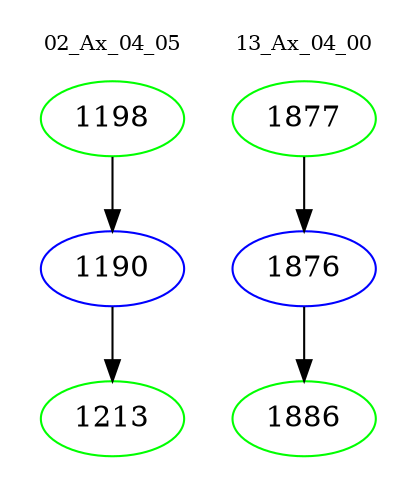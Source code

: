 digraph{
subgraph cluster_0 {
color = white
label = "02_Ax_04_05";
fontsize=10;
T0_1198 [label="1198", color="green"]
T0_1198 -> T0_1190 [color="black"]
T0_1190 [label="1190", color="blue"]
T0_1190 -> T0_1213 [color="black"]
T0_1213 [label="1213", color="green"]
}
subgraph cluster_1 {
color = white
label = "13_Ax_04_00";
fontsize=10;
T1_1877 [label="1877", color="green"]
T1_1877 -> T1_1876 [color="black"]
T1_1876 [label="1876", color="blue"]
T1_1876 -> T1_1886 [color="black"]
T1_1886 [label="1886", color="green"]
}
}
